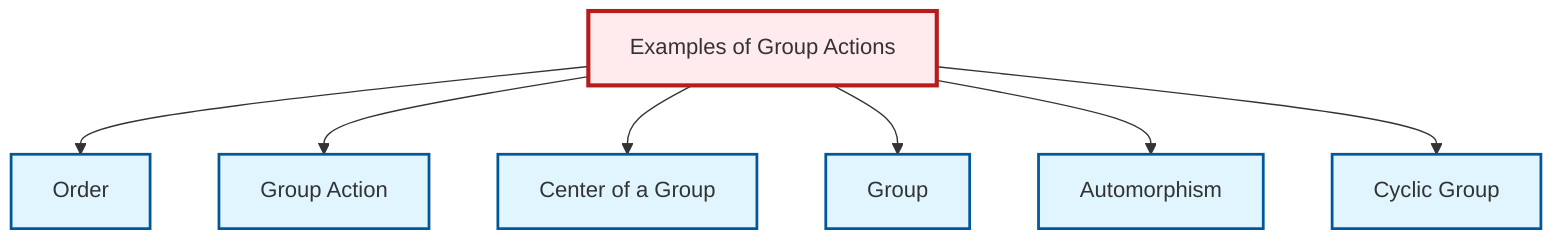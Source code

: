graph TD
    classDef definition fill:#e1f5fe,stroke:#01579b,stroke-width:2px
    classDef theorem fill:#f3e5f5,stroke:#4a148c,stroke-width:2px
    classDef axiom fill:#fff3e0,stroke:#e65100,stroke-width:2px
    classDef example fill:#e8f5e9,stroke:#1b5e20,stroke-width:2px
    classDef current fill:#ffebee,stroke:#b71c1c,stroke-width:3px
    def-group["Group"]:::definition
    def-order["Order"]:::definition
    def-cyclic-group["Cyclic Group"]:::definition
    def-group-action["Group Action"]:::definition
    ex-group-action-examples["Examples of Group Actions"]:::example
    def-center-of-group["Center of a Group"]:::definition
    def-automorphism["Automorphism"]:::definition
    ex-group-action-examples --> def-order
    ex-group-action-examples --> def-group-action
    ex-group-action-examples --> def-center-of-group
    ex-group-action-examples --> def-group
    ex-group-action-examples --> def-automorphism
    ex-group-action-examples --> def-cyclic-group
    class ex-group-action-examples current
